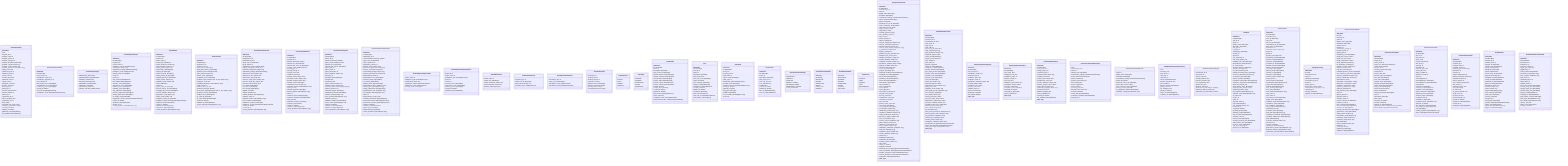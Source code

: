classDiagram
%% Combined groups diagram (auto-generated)
%% ===== SCANS =====
class ScanRuleTemplate {
    +__tablename__: 
    +id: str
    +template_id: str
    +template_name: str
    +template_version: str
    +template_category: str
    +template_description: Optional[str]
    +template_content: Dict[str, Any]
    +template_schema: Dict[str, Any]
    +template_parameters: List[Dict[str, Any]]
    +quality_score: float
    +certification_level: str
    +validation_status: str
    +review_count: int
    +average_rating: float
    +download_count: int
    +usage_count: int
    +popularity_score: float
    +trending_score: float
    +license_type: str
    +pricing_tier: str
    +revenue_generated: float
    +business_impact: str
    +author_id: str
    +organization_id: str
    +author_reputation: float
    +organization_tier: str
    +tags: List[str]
    +supported_data_types: List[str]
    +compliance_frameworks: List[str]
    +created_at: datetime
    +updated_at: datetime
    +published_at: Optional[datetime]
    +last_modified: Optional[datetime]
  }
  class ScanResultClassification {
    +__tablename__: 
    +id: Optional[int]
    +scan_result_id: int
    +classification_result_id: int
    +classification_triggered_by: str
    +scan_iteration: int
    +data_quality_score: Optional[float]
    +completeness_score: Optional[float]
    +consistency_score: Optional[float]
    +created_at: datetime
    +scan_result: Optional[ScanResult]
    +classification_result: Optional[ClassificationResult]
  }
  class ScanIntelligenceType {
    +PREDICTIVE_ANALYTICS: 
    +PERFORMANCE_OPTIMIZATION: 
    +ANOMALY_DETECTION: 
    +PATTERN_RECOGNITION: 
    +RESOURCE_OPTIMIZATION: 
    +ADAPTIVE_LEARNING: 
    +BEHAVIORAL_ANALYSIS: 
    +CROSS_SYSTEM_CORRELATION: 
  }
  class ScanIntelligenceEngine {
    +__tablename__: 
    +id: Optional[int]
    +engine_id: str
    +engine_name: str
    +intelligence_type: ScanIntelligenceType
    +configuration: Dict[str, Any]
    +optimization_strategy: OptimizationStrategy
    +intelligence_scope: IntelligenceScope
    +learning_mode: LearningMode
    +status: str
    +version: str
    +last_trained: Optional[datetime]
    +last_updated: Optional[datetime]
    +accuracy_score: Optional[float]
    +performance_score: Optional[float]
    +efficiency_score: Optional[float]
    +reliability_score: Optional[float]
    +cpu_requirement: Optional[float]
    +memory_requirement: Optional[float]
    +storage_requirement: Optional[float]
    +ai_models: List['ScanAIModel']
    +optimization_records: List['ScanOptimizationRecord']
    +created_at: datetime
    +updated_at: Optional[datetime]
    +created_by: str
    +custom_properties: Optional[Dict[str, Any]]
  }
  class ScanAIModel {
    +__tablename__: 
    +id: Optional[int]
    +model_id: str
    +model_name: str
    +model_type: AIModelType
    +model_architecture: Dict[str, Any]
    +hyperparameters: Dict[str, Any]
    +training_config: Dict[str, Any]
    +model_binary: Optional[bytes]
    +model_path: Optional[str]
    +model_checksum: Optional[str]
    +training_dataset_id: Optional[str]
    +validation_dataset_id: Optional[str]
    +training_metrics: Dict[str, Any]
    +validation_metrics: Dict[str, Any]
    +status: ModelStatus
    +version: str
    +parent_model_id: Optional[str]
    +inference_latency_ms: Optional[float]
    +throughput_per_second: Optional[float]
    +resource_utilization: Dict[str, Any]
    +deployment_config: Dict[str, Any]
    +scaling_config: Dict[str, Any]
    +intelligence_engine_id: Optional[int]
    +intelligence_engine: Optional[ScanIntelligenceEngine]
    +predictions: List['ScanPrediction']
    +created_at: datetime
    +updated_at: Optional[datetime]
    +deployed_at: Optional[datetime]
    +custom_properties: Optional[Dict[str, Any]]
  }
  class ScanPrediction {
    +__tablename__: 
    +id: Optional[int]
    +prediction_id: str
    +prediction_type: str
    +target_scan_id: Optional[str]
    +target_data_source_id: Optional[int]
    +prediction_scope: IntelligenceScope
    +input_features: Dict[str, Any]
    +feature_vector: Optional[str]
    +embedding_vector: Optional[str]
    +prediction_value: Union[str, float, int, bool, Dict[str, Any]]
    +confidence_score: float
    +probability_distribution: Optional[Dict[str, float]]
    +model_version: str
    +inference_time_ms: float
    +prediction_timestamp: datetime
    +actual_value: Optional[Union[str, float, int, bool, Dict[str, Any]]]
    +prediction_accuracy: Optional[float]
    +feedback_score: Optional[float]
    +ai_model_id: Optional[int]
    +ai_model: Optional[ScanAIModel]
    +created_at: datetime
    +validated_at: Optional[datetime]
    +custom_properties: Optional[Dict[str, Any]]
  }
  class ScanOptimizationRecord {
    +__tablename__: 
    +id: Optional[int]
    +optimization_id: str
    +optimization_type: str
    +target_scan_id: Optional[str]
    +target_system: str
    +optimization_scope: IntelligenceScope
    +original_configuration: Dict[str, Any]
    +optimized_configuration: Dict[str, Any]
    +optimization_strategy: OptimizationStrategy
    +performance_before: Dict[str, float]
    +performance_after: Dict[str, float]
    +improvement_percentage: float
    +resource_usage_before: Dict[str, float]
    +resource_usage_after: Dict[str, float]
    +resource_savings: Dict[str, float]
    +cost_before: Optional[float]
    +cost_after: Optional[float]
    +cost_savings: Optional[float]
    +applied_at: datetime
    +rollback_possible: bool
    +rollback_deadline: Optional[datetime]
    +validation_status: str
    +validation_results: Optional[Dict[str, Any]]
    +user_acceptance: Optional[bool]
    +intelligence_engine_id: Optional[int]
    +intelligence_engine: Optional[ScanIntelligenceEngine]
    +created_at: datetime
    +created_by: str
    +custom_properties: Optional[Dict[str, Any]]
  }
  class ScanAnomalyDetection {
    +__tablename__: 
    +id: Optional[int]
    +anomaly_id: str
    +detection_timestamp: datetime
    +affected_scan_id: Optional[str]
    +affected_data_source_id: Optional[int]
    +anomaly_scope: IntelligenceScope
    +anomaly_type: str
    +anomaly_severity: str
    +anomaly_score: float
    +confidence_level: float
    +baseline_metrics: Dict[str, float]
    +anomalous_metrics: Dict[str, float]
    +deviation_analysis: Dict[str, float]
    +potential_causes: Optional[str]
    +contributing_factors: Dict[str, Any]
    +correlation_analysis: Optional[Dict[str, Any]]
    +impact_level: str
    +affected_operations: Optional[str]
    +business_impact: Optional[Dict[str, Any]]
    +status: str
    +resolution_actions: Optional[List[str]]
    +resolution_timestamp: Optional[datetime]
    +alert_sent: bool
    +notification_channels: Optional[str]
    +assigned_to: Optional[str]
    +created_at: datetime
    +updated_at: Optional[datetime]
    +custom_properties: Optional[Dict[str, Any]]
  }
  class ScanPatternRecognition {
    +__tablename__: 
    +id: Optional[int]
    +pattern_id: str
    +discovery_timestamp: datetime
    +pattern_scope: IntelligenceScope
    +affected_scans: Optional[str]
    +affected_data_sources: Optional[str]
    +pattern_type: str
    +pattern_name: str
    +pattern_description: str
    +pattern_signature: Dict[str, Any]
    +frequency: str
    +periodicity: Optional[timedelta]
    +strength: float
    +consistency: float
    +pattern_features: Dict[str, Any]
    +statistical_metrics: Dict[str, float]
    +correlation_matrix: Optional[List[List[float]]]
    +business_relevance: str
    +actionable_insights: Optional[str]
    +optimization_potential: Optional[float]
    +evolution_tracking: Dict[str, Any]
    +trend_analysis: Optional[Dict[str, Any]]
    +validation_status: str
    +validation_confidence: Optional[float]
    +expert_review: Optional[Dict[str, Any]]
    +created_at: datetime
    +updated_at: Optional[datetime]
    +validated_at: Optional[datetime]
    +custom_properties: Optional[Dict[str, Any]]
  }
  class ScanPerformanceOptimization {
    +__tablename__: 
    +id: Optional[int]
    +optimization_id: str
    +recommendation_timestamp: datetime
    +target_scan_id: Optional[str]
    +target_component: str
    +optimization_category: str
    +baseline_metrics: Dict[str, float]
    +performance_bottlenecks: Optional[str]
    +resource_constraints: Dict[str, Any]
    +recommended_changes: Dict[str, Any]
    +expected_improvements: Dict[str, float]
    +implementation_priority: str
    +implementation_cost: Optional[float]
    +expected_savings: Optional[float]
    +roi_estimate: Optional[float]
    +payback_period_days: Optional[int]
    +implementation_steps: List[Dict[str, Any]]
    +rollback_plan: Optional[Dict[str, Any]]
    +testing_requirements: Optional[List[str]]
    +implementation_risks: List[Dict[str, Any]]
    +risk_mitigation: Optional[Dict[str, Any]]
    +status: str
    +implementation_progress: float
    +completion_timestamp: Optional[datetime]
    +actual_improvements: Optional[Dict[str, float]]
    +improvement_variance: Optional[Dict[str, float]]
    +created_at: datetime
    +updated_at: Optional[datetime]
    +approved_by: Optional[str]
    +implemented_by: Optional[str]
    +custom_properties: Optional[Dict[str, Any]]
  }
  class ScanIntelligenceEngineCreate {
    +engine_name: str
    +intelligence_type: ScanIntelligenceType
    +configuration: Dict[str, Any]
    +optimization_strategy: OptimizationStrategy
    +intelligence_scope: IntelligenceScope
    +learning_mode: LearningMode
  }
  class ScanIntelligenceEngineResponse {
    +engine_id: str
    +engine_name: str
    +intelligence_type: ScanIntelligenceType
    +status: str
    +version: str
    +accuracy_score: Optional[float]
    +performance_score: Optional[float]
    +efficiency_score: Optional[float]
    +created_at: datetime
    +updated_at: Optional[datetime]
  }
  class ScanAIModelCreate {
    +model_name: str
    +model_type: AIModelType
    +model_architecture: Dict[str, Any]
    +hyperparameters: Dict[str, Any]
    +training_config: Dict[str, Any]
  }
  class ScanPredictionCreate {
    +prediction_type: str
    +target_scan_id: Optional[str]
    +input_features: Dict[str, Any]
    +prediction_scope: IntelligenceScope
  }
  class ScanOptimizationRequest {
    +optimization_type: str
    +target_scan_id: Optional[str]
    +optimization_scope: IntelligenceScope
    +optimization_strategy: OptimizationStrategy
  }
  class ScanAnomalyAlert {
    +anomaly_id: str
    +anomaly_type: str
    +anomaly_severity: str
    +anomaly_score: float
    +affected_scan_id: Optional[str]
    +detection_timestamp: datetime
    +potential_causes: List[str]
    +recommended_actions: List[str]
  }
  class ScanFrequency {
    +HOURLY: 
    +DAILY: 
    +WEEKLY: 
    +MONTHLY: 
  }
  class ScanStatus {
    +PENDING: 
    +RUNNING: 
    +COMPLETED: 
    +FAILED: 
    +CANCELLED: 
  }
  class ScanRuleSet {
    +__tablename__: 
    +id: Optional[int]
    +name: str
    +description: Optional[str]
    +data_source_id: Optional[int]
    +include_schemas: Optional[List[str]]
    +exclude_schemas: Optional[List[str]]
    +include_tables: Optional[List[str]]
    +exclude_tables: Optional[List[str]]
    +include_columns: Optional[List[str]]
    +exclude_columns: Optional[List[str]]
    +sample_data: bool
    +sample_size: Optional[int]
    +created_at: datetime
    +updated_at: datetime
    +data_source: Optional[DataSource]
    +scans: List['Scan']
    +compliance_rules: List['ComplianceRule']
    +enhanced_extensions: List['EnhancedScanRuleSet']
  }
  class Scan {
    +__tablename__: 
    +id: Optional[int]
    +scan_id: str
    +name: str
    +description: Optional[str]
    +data_source_id: int
    +scan_rule_set_id: Optional[int]
    +status: ScanStatus
    +error_message: Optional[str]
    +started_at: Optional[datetime]
    +completed_at: Optional[datetime]
    +created_at: datetime
    +updated_at: datetime
    +created_by: Optional[str]
    +data_source: DataSource
    +scan_rule_set: Optional[ScanRuleSet]
    +scan_results: List['ScanResult']
  }
  class ScanResult {
    +__tablename__: 
    +id: Optional[int]
    +scan_id: int
    +schema_name: str
    +table_name: str
    +column_name: Optional[str]
    +object_type: str
    +classification_labels: Optional[List[str]]
    +sensitivity_level: Optional[str]
    +compliance_issues: Optional[List[Dict[str, Any]]]
    +created_at: datetime
    +updated_at: datetime
    +data_type: Optional[str]
    +nullable: Optional[bool]
    +scan_metadata: Optional[Dict[str, Any]]
    +scan: Scan
  }
  class ScanSchedule {
    +__tablename__: 
    +id: Optional[int]
    +name: str
    +description: Optional[str]
    +data_source_id: int
    +scan_rule_set_id: int
    +cron_expression: str
    +enabled: bool
    +created_at: datetime
    +updated_at: datetime
    +last_run: Optional[datetime]
    +next_run: Optional[datetime]
  }
  class ScanOrchestrationStrategy {
    +SEQUENTIAL: 
    +PARALLEL: 
    +ADAPTIVE: 
    +PRIORITY_BASED: 
    +RESOURCE_AWARE: 
    +DEPENDENCY_AWARE: 
    +LOAD_BALANCED: 
  }
  class ScanOrchestrationStatus {
    +PENDING: 
    +PLANNING: 
    +EXECUTING: 
    +PAUSED: 
    +COMPLETED: 
    +FAILED: 
    +CANCELLED: 
    +TIMEOUT: 
  }
  class ScanWorkflowStatus {
    +QUEUED: 
    +INITIALIZING: 
    +RUNNING: 
    +WAITING: 
    +COMPLETED: 
    +FAILED: 
    +SKIPPED: 
    +RETRYING: 
  }
  class ScanPriority {
    +CRITICAL: 
    +HIGH: 
    +NORMAL: 
    +LOW: 
    +BACKGROUND: 
  }
  class ScanOrchestrationJob {
    +__tablename__: 
    +id: Optional[int]
    +orchestration_id: str
    +name: str
    +display_name: Optional[str]
    +description: Optional[str]
    +orchestration_strategy: ScanOrchestrationStrategy
    +status: ScanOrchestrationStatus
    +priority: ScanPriority
    +enhanced_rule_set_id: Optional[int]
    +racine_orchestrator_id: Optional[str]
    +target_data_sources: List[int]
    +target_schemas: List[str]
    +target_tables: List[str]
    +exclusion_patterns: List[str]
    +max_concurrent_scans: int
    +retry_count: int
    +timeout_minutes: int
    +failure_threshold: float
    +resource_requirements: Dict[str, Any]
    +resource_constraints: Dict[str, Any]
    +allocated_resources: Dict[str, Any]
    +resource_usage_tracking: List[Dict[str, Any]]
    +ai_optimization_enabled: bool
    +dynamic_scaling: bool
    +predictive_resource_allocation: bool
    +intelligent_error_recovery: bool
    +adaptive_performance_tuning: bool
    +workflow_definition: Dict[str, Any]
    +conditional_execution: Dict[str, Any]
    +dependency_mapping: Dict[str, List[str]]
    +approval_workflow: Dict[str, Any]
    +execution_plan: Dict[str, Any]
    +current_step: Optional[str]
    +progress_percentage: float
    +estimated_completion: Optional[datetime]
    +scheduled_start: Optional[datetime]
    +actual_start: Optional[datetime]
    +estimated_end: Optional[datetime]
    +actual_end: Optional[datetime]
    +total_duration: Optional[float]
    +scans_planned: int
    +scans_completed: int
    +scans_failed: int
    +scans_skipped: int
    +total_records_processed: int
    +total_data_size_gb: float
    +accuracy_score: float
    +completeness_score: float
    +consistency_score: float
    +error_rate: float
    +business_value_score: float
    +cost_actual: Optional[float]
    +cost_estimated: Optional[float]
    +roi_calculation: Dict[str, float]
    +classification_results: Dict[str, Any]
    +compliance_validations: Dict[str, Any]
    +catalog_enrichments: Dict[str, Any]
    +data_source_insights: Dict[str, Any]
    +error_log: List[Dict[str, Any]]
    +recovery_actions: List[Dict[str, Any]]
    +failure_analysis: Dict[str, Any]
    +notification_config: Dict[str, Any]
    +alert_thresholds: Dict[str, float]
    +stakeholder_notifications: List[Dict[str, Any]]
    +audit_trail: List[Dict[str, Any]]
    +compliance_checks: Dict[str, bool]
    +security_validations: Dict[str, Any]
    +created_by: str
    +modified_by: Optional[str]
    +organization_id: Optional[int]
    +execution_context: Dict[str, Any]
    +tags: List[str]
    +created_at: datetime
    +updated_at: datetime
    +enhanced_rule_set: Optional[EnhancedScanRuleSet]
    +racine_orchestrator: Optional['RacineOrchestrationMaster']
    +workflow_executions: List['ScanWorkflowExecution']
    +resource_allocations: List['ScanResourceAllocation']
    +organization: Optional['Organization']
    +__table_args__: 
  }
  class ScanWorkflowExecution {
    +__tablename__: 
    +id: Optional[int]
    +execution_id: str
    +orchestration_job_id: int
    +step_name: str
    +step_type: str
    +step_order: int
    +parent_step_id: Optional[int]
    +step_config: Dict[str, Any]
    +input_parameters: Dict[str, Any]
    +expected_outputs: List[str]
    +status: ScanWorkflowStatus
    +progress_percentage: float
    +retry_attempt: int
    +max_retries: int
    +queued_at: datetime
    +started_at: Optional[datetime]
    +completed_at: Optional[datetime]
    +duration_seconds: Optional[float]
    +cpu_usage_percent: Optional[float]
    +memory_usage_mb: Optional[float]
    +network_io_mb: Optional[float]
    +storage_io_mb: Optional[float]
    +exit_code: Optional[int]
    +output_data: Dict[str, Any]
    +generated_artifacts: List[str]
    +performance_metrics: Dict[str, float]
    +quality_score: float
    +validation_results: Dict[str, Any]
    +data_quality_checks: List[Dict[str, Any]]
    +error_message: Optional[str]
    +error_details: Dict[str, Any]
    +warning_messages: List[str]
    +recovery_actions_taken: List[str]
    +dependency_requirements: List[str]
    +execution_conditions: Dict[str, Any]
    +conditional_skip_reason: Optional[str]
    +business_impact: Dict[str, Any]
    +cost_tracking: Dict[str, float]
    +sla_compliance: bool
    +data_source_interactions: List[Dict[str, Any]]
    +external_system_calls: List[Dict[str, Any]]
    +api_interactions: List[Dict[str, Any]]
    +execution_log: List[Dict[str, Any]]
    +security_context: Dict[str, Any]
    +compliance_validations: Dict[str, bool]
    +orchestration_job: Optional[ScanOrchestrationJob]
    +parent_step: Optional['ScanWorkflowExecution']
    +child_steps: List['ScanWorkflowExecution']
    +__table_args__: 
  }
  class ScanClassificationIntegration {
    +__tablename__: 
    +id: Optional[int]
    +scan_result_id: int
    +classification_result_id: int
    +integration_type: str
    +confidence_score: float
    +integration_status: str
    +classification_mappings: Dict[str, Any]
    +sensitivity_labels: List[str]
    +compliance_tags: List[str]
    +accuracy_score: float
    +validation_status: str
    +human_reviewed: bool
    +integrated_at: datetime
    +last_updated: datetime
    +__table_args__: 
  }
  class ScanComplianceIntegration {
    +__tablename__: 
    +id: Optional[int]
    +scan_result_id: int
    +compliance_rule_id: int
    +compliance_status: str
    +violation_severity: str
    +risk_score: float
    +validation_results: Dict[str, Any]
    +remediation_actions: List[str]
    +exception_granted: bool
    +exception_reason: Optional[str]
    +assessed_at: datetime
    +assessed_by: Optional[str]
    +review_required: bool
    +__table_args__: 
  }
  class ScanCatalogEnrichment {
    +__tablename__: 
    +id: Optional[int]
    +scan_result_id: int
    +catalog_entry_id: int
    +enrichment_type: str
    +enrichment_data: Dict[str, Any]
    +confidence_level: float
    +quality_metrics: Dict[str, float]
    +completeness_score: float
    +accuracy_indicators: Dict[str, Any]
    +business_glossary_terms: List[str]
    +usage_patterns: Dict[str, Any]
    +relationship_mappings: Dict[str, Any]
    +enrichment_status: str
    +validation_required: bool
    +human_validated: bool
    +enriched_at: datetime
    +last_validated: Optional[datetime]
    +__table_args__: 
  }
  class ScanOrchestrationJobResponse {
    +id: int
    +orchestration_id: str
    +name: str
    +display_name: Optional[str]
    +orchestration_strategy: ScanOrchestrationStrategy
    +status: ScanOrchestrationStatus
    +priority: ScanPriority
    +progress_percentage: float
    +scans_planned: int
    +scans_completed: int
    +scans_failed: int
    +accuracy_score: float
    +business_value_score: float
    +created_at: datetime
    +actual_start: Optional[datetime]
    +estimated_completion: Optional[datetime]
    +created_by: str
  }
  class ScanOrchestrationJobCreate {
    +name: str
    +display_name: Optional[str]
    +description: Optional[str]
    +orchestration_strategy: ScanOrchestrationStrategy
    +priority: ScanPriority
    +enhanced_rule_set_id: Optional[int]
    +target_data_sources: List[int]
    +max_concurrent_scans: Optional[int]
    +timeout_minutes: Optional[int]
    +ai_optimization_enabled: Optional[bool]
    +notification_config: Optional[Dict[str, Any]]
  }
  class ScanWorkflowExecutionResponse {
    +id: int
    +execution_id: str
    +step_name: str
    +step_type: str
    +step_order: int
    +status: ScanWorkflowStatus
    +progress_percentage: float
    +retry_attempt: int
    +duration_seconds: Optional[float]
    +quality_score: float
    +sla_compliance: bool
    +queued_at: datetime
    +started_at: Optional[datetime]
    +completed_at: Optional[datetime]
  }
  class ScanPerformanceAnalytics {
    +orchestration_id: str
    +total_scans: int
    +success_rate: float
    +average_duration: float
    +resource_efficiency: float
    +cost_effectiveness: float
    +quality_score: float
    +business_value: float
    +performance_trends: Dict[str, List[float]]
    +bottleneck_analysis: Dict[str, Any]
    +optimization_recommendations: List[str]
  }
  class ScanRule {
    +__tablename__: 
    +id: Optional[int]
    +rule_id: str
    +name: str
    +display_name: Optional[str]
    +description: Optional[str]
    +rule_type: str
    +category: str
    +subcategory: Optional[str]
    +severity: str
    +priority: int
    +rule_expression: str
    +rule_config: Dict[str, Any]
    +validation_rules: Optional[List[str]]
    +dependencies: Optional[List[str]]
    +ai_enhanced: bool
    +machine_learning_enabled: bool
    +adaptive_thresholds: bool
    +real_time_monitoring: bool
    +estimated_execution_time: Optional[int]
    +resource_requirements: Dict[str, Any]
    +concurrency_limit: Optional[int]
    +timeout_seconds: Optional[int]
    +compliance_frameworks: Optional[List[str]]
    +regulatory_requirements: Optional[List[str]]
    +audit_trail_required: bool
    +data_retention_policy: Optional[str]
    +supported_data_sources: List[str]
    +supported_formats: List[str]
    +api_endpoints: Optional[Dict[str, str]]
    +webhook_config: Optional[Dict[str, Any]]
    +is_active: bool
    +version: str
    +status: str
    +approval_status: str
    +tags: Optional[List[str]]
    +rule_metadata: Dict[str, Any]
    +created_by: str
    +created_at: datetime
    +updated_by: Optional[str]
    +updated_at: Optional[datetime]
    +last_executed: Optional[datetime]
    +execution_count: int
    +success_rate: Optional[float]
    +average_execution_time: Optional[float]
    +false_positive_rate: Optional[float]
    +accuracy_score: Optional[float]
    +rule_set_id: Optional[int]
    +parent_rule_id: Optional[int]
  }
  class ScanExecution {
    +__tablename__: 
    +id: Optional[int]
    +execution_id: str
    +scan_id: Optional[str]
    +rule_id: int
    +rule_set_id: Optional[int]
    +orchestration_job_id: Optional[int]
    +data_source_id: Optional[int]
    +environment: str
    +execution_context: Dict[str, Any]
    +status: str
    +phase: str
    +progress_percentage: float
    +scheduled_at: Optional[datetime]
    +queued_at: Optional[datetime]
    +started_at: Optional[datetime]
    +completed_at: Optional[datetime]
    +duration_seconds: Optional[float]
    +timeout_seconds: Optional[int]
    +cpu_usage: Optional[float]
    +memory_usage: Optional[float]
    +network_io: Optional[float]
    +storage_io: Optional[float]
    +resource_metrics: Dict[str, Any]
    +result_status: str
    +result_summary: Optional[str]
    +result_details: Optional[Dict[str, Any]]
    +output_files: Optional[List[str]]
    +artifacts: Optional[Dict[str, Any]]
    +error_message: Optional[str]
    +error_code: Optional[str]
    +error_details: Optional[Dict[str, Any]]
    +retry_count: int
    +max_retries: int
    +retry_delay_seconds: Optional[int]
    +quality_score: Optional[float]
    +validation_results: Optional[Dict[str, Any]]
    +compliance_status: Optional[str]
    +sla_compliance: Optional[bool]
    +alerts_triggered: Optional[List[str]]
    +notification_sent: bool
    +escalation_level: Optional[str]
    +audit_trail: Optional[Dict[str, Any]]
    +compliance_frameworks: Optional[List[str]]
    +regulatory_requirements: Optional[List[str]]
    +tags: Optional[List[str]]
    +execution_metadata: Dict[str, Any]
    +created_by: str
    +created_at: datetime
    +updated_at: Optional[datetime]
    +performance_metrics: Optional[Dict[str, Any]]
    +bottleneck_analysis: Optional[Dict[str, Any]]
    +optimization_recommendations: Optional[List[str]]
  }
  class ScanOrchestration {
    +__tablename__: 
    +id: UUID
    +orchestration_id: str
    +name: str
    +description: Optional[str]
    +orchestration_type: str
    +status: str
    +priority_level: int
    +target_data_sources: List[str]
    +orchestration_config: Dict[str, Any]
    +created_by: str
    +created_at: datetime
    +updated_at: Optional[datetime]
  }
  class ScanOrchestrationMaster {
    +__tablename__: 
    +id: UUID
    +master_id: str
    +name: str
    +display_name: Optional[str]
    +description: Optional[str]
    +master_type: str
    +category: str
    +orchestration_strategy: str
    +execution_mode: str
    +priority_level: int
    +complexity_score: Optional[float]
    +target_data_sources: List[str]
    +target_rule_sets: List[str]
    +target_environments: List[str]
    +scope_definition: Dict[str, Any]
    +ai_optimization_enabled: bool
    +machine_learning_enabled: bool
    +adaptive_execution: bool
    +real_time_monitoring: bool
    +estimated_duration_minutes: Optional[int]
    +max_concurrent_executions: Optional[int]
    +resource_requirements: Dict[str, Any]
    +timeout_configuration: Dict[str, Any]
    +dependencies: List[str]
    +prerequisite_orchestrations: List[str]
    +dependent_orchestrations: List[str]
    +compliance_frameworks: List[str]
    +regulatory_requirements: List[str]
    +audit_trail_required: bool
    +data_retention_policy: Optional[str]
    +status: str
    +lifecycle_phase: str
    +approval_status: str
    +activation_status: str
    +current_execution_id: Optional[str]
    +execution_count: int
    +last_executed: Optional[datetime]
    +next_scheduled: Optional[datetime]
    +success_rate: Optional[float]
    +average_execution_time: Optional[float]
    +performance_score: Optional[float]
    +quality_metrics: Dict[str, Any]
    +orchestration_config: Dict[str, Any]
    +notification_config: Dict[str, Any]
    +escalation_config: Dict[str, Any]
    +tags: Optional[str]
    +master_metadata: Dict[str, Any]
    +created_by: str
    +created_at: datetime
    +updated_by: Optional[str]
    +updated_at: Optional[datetime]
  }
  class ScanPerformanceMetric {
    +__tablename__: 
    +id: Optional[int]
    +metric_id: str
    +metric_name: str
    +metric_type: PerformanceMetricType
    +scope: MonitoringScope
    +resource_id: str
    +resource_type: ResourceType
    +component: str
    +current_value: float
    +previous_value: Optional[float]
    +min_value: Optional[float]
    +max_value: Optional[float]
    +average_value: Optional[float]
    +warning_threshold: Optional[float]
    +critical_threshold: Optional[float]
    +target_value: Optional[float]
    +status: PerformanceStatus
    +trend: TrendDirection
    +change_percentage: Optional[float]
    +unit: str
    +description: Optional[str]
    +tags: List[str]
    +measured_at: datetime
    +created_at: datetime
    +updated_at: Optional[datetime]
    +performance_alerts: List['ScanPerformanceAlert']
    +historical_data: List['PerformanceHistory']
  }
  class ScanPerformanceAlert {
    +__tablename__: 
    +id: Optional[int]
    +alert_id: str
    +alert_name: str
    +metric_id: int
    +severity: AlertSeverity
    +alert_type: str
    +message: str
    +description: str
    +threshold_value: float
    +actual_value: float
    +trigger_condition: str
    +duration_seconds: int
    +status: str
    +acknowledged: bool
    +acknowledged_by: Optional[str]
    +acknowledged_at: Optional[datetime]
    +resolved: bool
    +resolved_by: Optional[str]
    +resolved_at: Optional[datetime]
    +resolution_notes: Optional[str]
    +impact_assessment: Optional[str]
    +affected_services: Optional[str]
    +business_impact: Optional[str]
    +escalation_level: int
    +escalated_to: Optional[str]
    +escalation_history: List[Dict[str, Any]]
    +triggered_at: datetime
    +first_detected_at: Optional[datetime]
    +last_updated_at: Optional[datetime]
    +tags: Optional[str]
    +custom_properties: Optional[Dict[str, Any]]
    +metric: Optional[ScanPerformanceMetric]
  }
  class ScanWorkflowTemplate {
    +__tablename__: 
    +id: Optional[int]
    +template_id: str
    +template_name: str
    +template_version: str
    +workflow_type: WorkflowType
    +description: str
    +category: str
    +stages: List[Dict[str, Any]]
    +default_parameters: Dict[str, Any]
    +variables: Dict[str, Any]
    +timeout_minutes: int
    +retry_strategy: RetryStrategy
    +max_retries: int
    +parallel_execution: bool
    +tags: Optional[str]
    +is_active: bool
    +is_system_template: bool
    +usage_count: int
    +success_rate: float
    +average_duration: int
    +created_at: datetime
    +updated_at: Optional[datetime]
    +created_by: str
    +workflows: List['ScanWorkflow']
  }
  class ScanWorkflow {
    +__tablename__: 
    +id: Optional[int]
    +workflow_id: str
    +workflow_name: str
    +template_id: Optional[str]
    +workflow_type: WorkflowType
    +priority: WorkflowPriority
    +description: Optional[str]
    +status: WorkflowStatus
    +current_stage_id: Optional[str]
    +progress_percentage: float
    +scheduled_at: Optional[datetime]
    +started_at: Optional[datetime]
    +completed_at: Optional[datetime]
    +timeout_at: Optional[datetime]
    +parameters: Dict[str, Any]
    +variables: Dict[str, Any]
    +context: Dict[str, Any]
    +output: Optional[Dict[str, Any]]
    +error_message: Optional[str]
    +stack_trace: Optional[str]
    +created_at: datetime
    +created_by: str
    +executed_by: Optional[str]
    +template: Optional[ScanWorkflowTemplate]
    +stages: List['WorkflowStage']
    +approvals: List['WorkflowApproval']
    +triggers: List['WorkflowTrigger']
  }
  class ScanWorkflowExecutionDetail {
    +__tablename__: 
    +id: Optional[int]
    +execution_id: str
    +workflow_id: str
    +execution_number: int
    +trigger_type: TriggerType
    +triggered_by: str
    +current_status: WorkflowStatus
    +execution_log: List[Dict[str, Any]]
    +state_changes: List[Dict[str, Any]]
    +total_stages: int
    +completed_stages: int
    +failed_stages: int
    +skipped_stages: int
    +cpu_usage_percent: Optional[float]
    +memory_usage_mb: Optional[float]
    +storage_usage_mb: Optional[float]
    +network_usage_mb: Optional[float]
    +started_at: Optional[datetime]
    +completed_at: Optional[datetime]
    +total_duration_seconds: Optional[int]
    +final_output: Optional[Dict[str, Any]]
    +error_details: Optional[Dict[str, Any]]
    +success_rate: float
    +quality_score: Optional[float]
    +created_at: datetime
  }